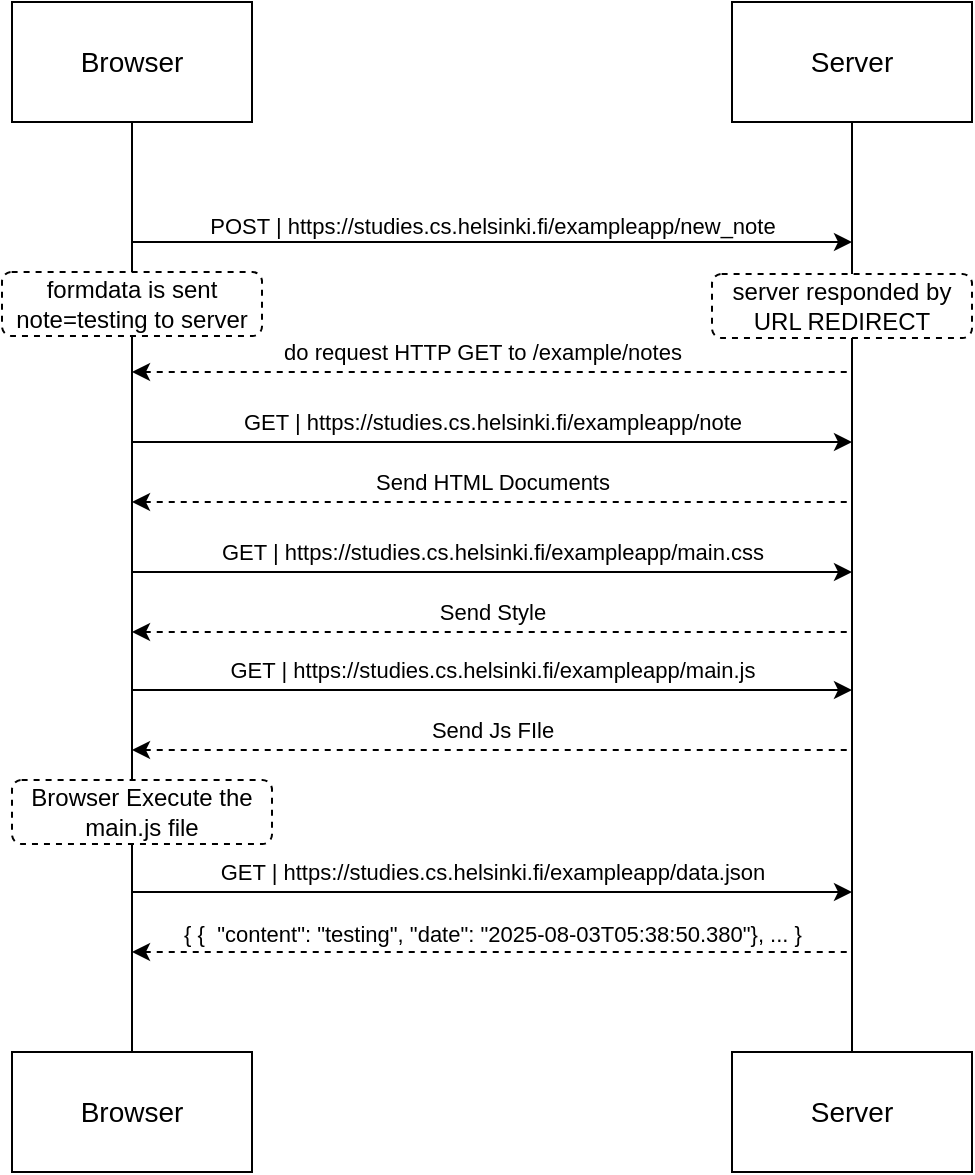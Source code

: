 <mxfile version="28.0.7" pages="3">
  <diagram name="0.4 New Note Diagram" id="aiTE7f1lpPrs8QJK_Uxy">
    <mxGraphModel dx="644" dy="331" grid="1" gridSize="10" guides="1" tooltips="1" connect="1" arrows="1" fold="1" page="1" pageScale="1" pageWidth="850" pageHeight="1100" math="0" shadow="0">
      <root>
        <mxCell id="0" />
        <mxCell id="1" parent="0" />
        <mxCell id="mQdR4j9V63J5yDkNijAJ-18" style="rounded=0;orthogonalLoop=1;jettySize=auto;html=1;strokeColor=default;curved=0;endArrow=none;endFill=0;" edge="1" parent="1" source="mQdR4j9V63J5yDkNijAJ-13" target="mQdR4j9V63J5yDkNijAJ-16">
          <mxGeometry relative="1" as="geometry" />
        </mxCell>
        <mxCell id="mQdR4j9V63J5yDkNijAJ-13" value="Browser" style="rounded=0;whiteSpace=wrap;html=1;fontStyle=0;fontSize=14;" vertex="1" parent="1">
          <mxGeometry x="50" y="40" width="120" height="60" as="geometry" />
        </mxCell>
        <mxCell id="mQdR4j9V63J5yDkNijAJ-14" value="Server" style="rounded=0;whiteSpace=wrap;html=1;fontStyle=0;fontSize=14;" vertex="1" parent="1">
          <mxGeometry x="410" y="40" width="120" height="60" as="geometry" />
        </mxCell>
        <mxCell id="mQdR4j9V63J5yDkNijAJ-16" value="Browser" style="rounded=0;whiteSpace=wrap;html=1;fontStyle=0;fontSize=14;" vertex="1" parent="1">
          <mxGeometry x="50" y="565" width="120" height="60" as="geometry" />
        </mxCell>
        <mxCell id="mQdR4j9V63J5yDkNijAJ-17" value="Server" style="rounded=0;whiteSpace=wrap;html=1;fontStyle=0;fontSize=14;" vertex="1" parent="1">
          <mxGeometry x="410" y="565" width="120" height="60" as="geometry" />
        </mxCell>
        <mxCell id="mQdR4j9V63J5yDkNijAJ-20" style="rounded=0;orthogonalLoop=1;jettySize=auto;html=1;strokeColor=default;curved=0;endArrow=none;endFill=0;exitX=0.5;exitY=1;exitDx=0;exitDy=0;entryX=0.5;entryY=0;entryDx=0;entryDy=0;" edge="1" parent="1" source="mQdR4j9V63J5yDkNijAJ-14" target="mQdR4j9V63J5yDkNijAJ-17">
          <mxGeometry relative="1" as="geometry">
            <mxPoint x="370" y="210" as="sourcePoint" />
            <mxPoint x="370" y="600" as="targetPoint" />
          </mxGeometry>
        </mxCell>
        <mxCell id="mQdR4j9V63J5yDkNijAJ-23" value="" style="endArrow=classic;html=1;rounded=0;" edge="1" parent="1">
          <mxGeometry width="50" height="50" relative="1" as="geometry">
            <mxPoint x="110" y="160" as="sourcePoint" />
            <mxPoint x="470" y="160" as="targetPoint" />
          </mxGeometry>
        </mxCell>
        <mxCell id="mQdR4j9V63J5yDkNijAJ-25" value="&lt;p&gt;&lt;font face=&quot;Helvetica&quot; style=&quot;color: rgb(0, 0, 0);&quot;&gt;POST |&amp;nbsp;&lt;span style=&quot;text-align: start; text-wrap-mode: wrap;&quot;&gt;https://studies.cs.helsinki.fi/exampleapp/new_note&lt;/span&gt;&lt;/font&gt;&lt;/p&gt;" style="text;html=1;align=center;verticalAlign=middle;resizable=0;points=[];autosize=1;strokeColor=none;fillColor=none;fontSize=11;" vertex="1" parent="1">
          <mxGeometry x="135" y="127" width="310" height="50" as="geometry" />
        </mxCell>
        <mxCell id="mQdR4j9V63J5yDkNijAJ-27" value="formdata is sent note=testing to server" style="rounded=1;whiteSpace=wrap;html=1;dashed=1;" vertex="1" parent="1">
          <mxGeometry x="45" y="175" width="130" height="32" as="geometry" />
        </mxCell>
        <mxCell id="mQdR4j9V63J5yDkNijAJ-28" value="" style="endArrow=classic;html=1;rounded=0;endFill=1;startArrow=none;startFill=0;" edge="1" parent="1">
          <mxGeometry width="50" height="50" relative="1" as="geometry">
            <mxPoint x="110" y="260" as="sourcePoint" />
            <mxPoint x="470" y="260" as="targetPoint" />
          </mxGeometry>
        </mxCell>
        <mxCell id="mQdR4j9V63J5yDkNijAJ-29" value="&lt;p&gt;&lt;font face=&quot;Helvetica&quot; style=&quot;color: rgb(0, 0, 0);&quot;&gt;GET |&amp;nbsp;&lt;span style=&quot;text-align: start; text-wrap-mode: wrap;&quot;&gt;https://studies.cs.helsinki.fi/exampleapp/note&lt;/span&gt;&lt;/font&gt;&lt;/p&gt;" style="text;html=1;align=center;verticalAlign=middle;resizable=0;points=[];autosize=1;strokeColor=none;fillColor=none;fontSize=11;" vertex="1" parent="1">
          <mxGeometry x="155" y="225" width="270" height="50" as="geometry" />
        </mxCell>
        <mxCell id="mQdR4j9V63J5yDkNijAJ-30" value="" style="endArrow=none;html=1;rounded=0;endFill=0;startArrow=classic;startFill=1;dashed=1;" edge="1" parent="1">
          <mxGeometry width="50" height="50" relative="1" as="geometry">
            <mxPoint x="110" y="290" as="sourcePoint" />
            <mxPoint x="470" y="290" as="targetPoint" />
          </mxGeometry>
        </mxCell>
        <mxCell id="mQdR4j9V63J5yDkNijAJ-31" value="&lt;p&gt;Send HTML Documents&lt;/p&gt;" style="text;html=1;align=center;verticalAlign=middle;resizable=0;points=[];autosize=1;strokeColor=none;fillColor=none;fontSize=11;" vertex="1" parent="1">
          <mxGeometry x="220" y="255" width="140" height="50" as="geometry" />
        </mxCell>
        <mxCell id="mQdR4j9V63J5yDkNijAJ-32" value="" style="endArrow=classic;html=1;rounded=0;endFill=1;startArrow=none;startFill=0;" edge="1" parent="1">
          <mxGeometry width="50" height="50" relative="1" as="geometry">
            <mxPoint x="110" y="325" as="sourcePoint" />
            <mxPoint x="470" y="325" as="targetPoint" />
          </mxGeometry>
        </mxCell>
        <mxCell id="mQdR4j9V63J5yDkNijAJ-33" value="&lt;p&gt;&lt;font face=&quot;Helvetica&quot; style=&quot;color: rgb(0, 0, 0);&quot;&gt;GET |&amp;nbsp;&lt;span style=&quot;text-align: start; text-wrap-mode: wrap;&quot;&gt;https://studies.cs.helsinki.fi/exampleapp/main.css&lt;/span&gt;&lt;/font&gt;&lt;/p&gt;" style="text;html=1;align=center;verticalAlign=middle;resizable=0;points=[];autosize=1;strokeColor=none;fillColor=none;fontSize=11;" vertex="1" parent="1">
          <mxGeometry x="145" y="290" width="290" height="50" as="geometry" />
        </mxCell>
        <mxCell id="mQdR4j9V63J5yDkNijAJ-34" value="" style="endArrow=none;html=1;rounded=0;endFill=0;startArrow=classic;startFill=1;dashed=1;" edge="1" parent="1">
          <mxGeometry width="50" height="50" relative="1" as="geometry">
            <mxPoint x="110" y="355" as="sourcePoint" />
            <mxPoint x="470" y="355" as="targetPoint" />
          </mxGeometry>
        </mxCell>
        <mxCell id="mQdR4j9V63J5yDkNijAJ-35" value="&lt;p&gt;Send Style&lt;/p&gt;" style="text;html=1;align=center;verticalAlign=middle;resizable=0;points=[];autosize=1;strokeColor=none;fillColor=none;fontSize=11;" vertex="1" parent="1">
          <mxGeometry x="250" y="320" width="80" height="50" as="geometry" />
        </mxCell>
        <mxCell id="mQdR4j9V63J5yDkNijAJ-36" value="" style="endArrow=none;html=1;rounded=0;endFill=0;startArrow=classic;startFill=1;dashed=1;" edge="1" parent="1">
          <mxGeometry width="50" height="50" relative="1" as="geometry">
            <mxPoint x="110" y="225" as="sourcePoint" />
            <mxPoint x="470" y="225" as="targetPoint" />
          </mxGeometry>
        </mxCell>
        <mxCell id="mQdR4j9V63J5yDkNijAJ-37" value="server responded by URL REDIRECT" style="rounded=1;whiteSpace=wrap;html=1;dashed=1;" vertex="1" parent="1">
          <mxGeometry x="400" y="176" width="130" height="32" as="geometry" />
        </mxCell>
        <mxCell id="mQdR4j9V63J5yDkNijAJ-38" value="&lt;p&gt;do request HTTP GET to /example/notes&lt;/p&gt;" style="text;html=1;align=center;verticalAlign=middle;resizable=0;points=[];autosize=1;strokeColor=none;fillColor=none;fontSize=11;" vertex="1" parent="1">
          <mxGeometry x="175" y="190" width="220" height="50" as="geometry" />
        </mxCell>
        <mxCell id="mQdR4j9V63J5yDkNijAJ-41" value="" style="endArrow=classic;html=1;rounded=0;endFill=1;startArrow=none;startFill=0;" edge="1" parent="1">
          <mxGeometry width="50" height="50" relative="1" as="geometry">
            <mxPoint x="110" y="384" as="sourcePoint" />
            <mxPoint x="470" y="384" as="targetPoint" />
          </mxGeometry>
        </mxCell>
        <mxCell id="mQdR4j9V63J5yDkNijAJ-42" value="&lt;p&gt;&lt;font face=&quot;Helvetica&quot; style=&quot;color: rgb(0, 0, 0);&quot;&gt;GET |&amp;nbsp;&lt;span style=&quot;text-align: start; text-wrap-mode: wrap;&quot;&gt;https://studies.cs.helsinki.fi/exampleapp/main.js&lt;/span&gt;&lt;/font&gt;&lt;/p&gt;" style="text;html=1;align=center;verticalAlign=middle;resizable=0;points=[];autosize=1;strokeColor=none;fillColor=none;fontSize=11;" vertex="1" parent="1">
          <mxGeometry x="145" y="349" width="290" height="50" as="geometry" />
        </mxCell>
        <mxCell id="mQdR4j9V63J5yDkNijAJ-43" value="" style="endArrow=none;html=1;rounded=0;endFill=0;startArrow=classic;startFill=1;dashed=1;" edge="1" parent="1">
          <mxGeometry width="50" height="50" relative="1" as="geometry">
            <mxPoint x="110" y="414" as="sourcePoint" />
            <mxPoint x="470" y="414" as="targetPoint" />
          </mxGeometry>
        </mxCell>
        <mxCell id="mQdR4j9V63J5yDkNijAJ-44" value="&lt;p&gt;Send Js FIle&lt;/p&gt;" style="text;html=1;align=center;verticalAlign=middle;resizable=0;points=[];autosize=1;strokeColor=none;fillColor=none;fontSize=11;" vertex="1" parent="1">
          <mxGeometry x="250" y="379" width="80" height="50" as="geometry" />
        </mxCell>
        <mxCell id="mQdR4j9V63J5yDkNijAJ-46" value="Browser Execute the main.js file" style="rounded=1;whiteSpace=wrap;html=1;dashed=1;" vertex="1" parent="1">
          <mxGeometry x="50" y="429" width="130" height="32" as="geometry" />
        </mxCell>
        <mxCell id="mQdR4j9V63J5yDkNijAJ-48" value="" style="endArrow=classic;html=1;rounded=0;endFill=1;startArrow=none;startFill=0;" edge="1" parent="1">
          <mxGeometry width="50" height="50" relative="1" as="geometry">
            <mxPoint x="110" y="485" as="sourcePoint" />
            <mxPoint x="470" y="485" as="targetPoint" />
          </mxGeometry>
        </mxCell>
        <mxCell id="mQdR4j9V63J5yDkNijAJ-49" value="&lt;p&gt;&lt;font face=&quot;Helvetica&quot; style=&quot;color: rgb(0, 0, 0);&quot;&gt;GET |&amp;nbsp;&lt;span style=&quot;text-align: start; text-wrap-mode: wrap;&quot;&gt;https://studies.cs.helsinki.fi/exampleapp/data.json&lt;/span&gt;&lt;/font&gt;&lt;/p&gt;" style="text;html=1;align=center;verticalAlign=middle;resizable=0;points=[];autosize=1;strokeColor=none;fillColor=none;fontSize=11;" vertex="1" parent="1">
          <mxGeometry x="140" y="450" width="300" height="50" as="geometry" />
        </mxCell>
        <mxCell id="mQdR4j9V63J5yDkNijAJ-50" value="" style="endArrow=none;html=1;rounded=0;endFill=0;startArrow=classic;startFill=1;dashed=1;" edge="1" parent="1">
          <mxGeometry width="50" height="50" relative="1" as="geometry">
            <mxPoint x="110" y="515" as="sourcePoint" />
            <mxPoint x="470" y="515" as="targetPoint" />
          </mxGeometry>
        </mxCell>
        <mxCell id="mQdR4j9V63J5yDkNijAJ-51" value="&lt;p&gt;{&lt;span style=&quot;background-color: transparent; color: light-dark(rgb(0, 0, 0), rgb(255, 255, 255));&quot;&gt;&amp;nbsp;{&amp;nbsp; &quot;content&quot;: &quot;testing&quot;,&lt;/span&gt;&lt;span style=&quot;background-color: transparent; color: light-dark(rgb(0, 0, 0), rgb(255, 255, 255));&quot;&gt;&amp;nbsp;&quot;date&quot;: &quot;2025-08-03T05:38:50.380&quot;}, ...&amp;nbsp;&lt;/span&gt;&lt;span style=&quot;background-color: transparent; color: light-dark(rgb(0, 0, 0), rgb(255, 255, 255));&quot;&gt;}&lt;/span&gt;&lt;/p&gt;" style="text;html=1;align=center;verticalAlign=middle;resizable=0;points=[];autosize=1;strokeColor=none;fillColor=none;fontSize=11;" vertex="1" parent="1">
          <mxGeometry x="125" y="481" width="330" height="50" as="geometry" />
        </mxCell>
      </root>
    </mxGraphModel>
  </diagram>
  <diagram id="tO_V_lpXcOPIFBzPiuXq" name="0.5 SPA Diagram">
    <mxGraphModel dx="1002" dy="516" grid="1" gridSize="10" guides="1" tooltips="1" connect="1" arrows="1" fold="1" page="1" pageScale="1" pageWidth="850" pageHeight="1100" math="0" shadow="0">
      <root>
        <mxCell id="0" />
        <mxCell id="1" parent="0" />
        <mxCell id="bCNvNHfwRubZ2dHeR_Bu-1" style="rounded=0;orthogonalLoop=1;jettySize=auto;html=1;strokeColor=default;curved=0;endArrow=none;endFill=0;" edge="1" parent="1" source="bCNvNHfwRubZ2dHeR_Bu-2" target="bCNvNHfwRubZ2dHeR_Bu-4">
          <mxGeometry relative="1" as="geometry" />
        </mxCell>
        <mxCell id="bCNvNHfwRubZ2dHeR_Bu-2" value="Browser" style="rounded=0;whiteSpace=wrap;html=1;fontStyle=0;fontSize=14;" vertex="1" parent="1">
          <mxGeometry x="485" y="255" width="120" height="60" as="geometry" />
        </mxCell>
        <mxCell id="bCNvNHfwRubZ2dHeR_Bu-3" value="Server" style="rounded=0;whiteSpace=wrap;html=1;fontStyle=0;fontSize=14;" vertex="1" parent="1">
          <mxGeometry x="845" y="255" width="120" height="60" as="geometry" />
        </mxCell>
        <mxCell id="bCNvNHfwRubZ2dHeR_Bu-4" value="Browser" style="rounded=0;whiteSpace=wrap;html=1;fontStyle=0;fontSize=14;" vertex="1" parent="1">
          <mxGeometry x="485" y="655" width="120" height="60" as="geometry" />
        </mxCell>
        <mxCell id="bCNvNHfwRubZ2dHeR_Bu-5" value="Server" style="rounded=0;whiteSpace=wrap;html=1;fontStyle=0;fontSize=14;" vertex="1" parent="1">
          <mxGeometry x="845" y="655" width="120" height="60" as="geometry" />
        </mxCell>
        <mxCell id="bCNvNHfwRubZ2dHeR_Bu-6" style="rounded=0;orthogonalLoop=1;jettySize=auto;html=1;strokeColor=default;curved=0;endArrow=none;endFill=0;exitX=0.5;exitY=1;exitDx=0;exitDy=0;entryX=0.5;entryY=0;entryDx=0;entryDy=0;" edge="1" parent="1" source="bCNvNHfwRubZ2dHeR_Bu-3" target="bCNvNHfwRubZ2dHeR_Bu-5">
          <mxGeometry relative="1" as="geometry">
            <mxPoint x="805" y="300" as="sourcePoint" />
            <mxPoint x="805" y="690" as="targetPoint" />
          </mxGeometry>
        </mxCell>
        <mxCell id="bCNvNHfwRubZ2dHeR_Bu-10" value="" style="endArrow=classic;html=1;rounded=0;endFill=1;startArrow=none;startFill=0;" edge="1" parent="1">
          <mxGeometry width="50" height="50" relative="1" as="geometry">
            <mxPoint x="545" y="350" as="sourcePoint" />
            <mxPoint x="905" y="350" as="targetPoint" />
          </mxGeometry>
        </mxCell>
        <mxCell id="bCNvNHfwRubZ2dHeR_Bu-11" value="&lt;p&gt;&lt;font face=&quot;Helvetica&quot; style=&quot;color: rgb(0, 0, 0);&quot;&gt;GET |&amp;nbsp;&lt;span style=&quot;text-align: start; text-wrap-mode: wrap;&quot;&gt;https://studies.cs.helsinki.fi/exampleapp/spa&lt;/span&gt;&lt;/font&gt;&lt;/p&gt;" style="text;html=1;align=center;verticalAlign=middle;resizable=0;points=[];autosize=1;strokeColor=none;fillColor=none;fontSize=11;" vertex="1" parent="1">
          <mxGeometry x="590" y="315" width="270" height="50" as="geometry" />
        </mxCell>
        <mxCell id="bCNvNHfwRubZ2dHeR_Bu-12" value="" style="endArrow=none;html=1;rounded=0;endFill=0;startArrow=classic;startFill=1;dashed=1;" edge="1" parent="1">
          <mxGeometry width="50" height="50" relative="1" as="geometry">
            <mxPoint x="545" y="380" as="sourcePoint" />
            <mxPoint x="905" y="380" as="targetPoint" />
          </mxGeometry>
        </mxCell>
        <mxCell id="bCNvNHfwRubZ2dHeR_Bu-13" value="&lt;p&gt;Send HTML Documents&lt;/p&gt;" style="text;html=1;align=center;verticalAlign=middle;resizable=0;points=[];autosize=1;strokeColor=none;fillColor=none;fontSize=11;" vertex="1" parent="1">
          <mxGeometry x="655" y="345" width="140" height="50" as="geometry" />
        </mxCell>
        <mxCell id="bCNvNHfwRubZ2dHeR_Bu-14" value="" style="endArrow=classic;html=1;rounded=0;endFill=1;startArrow=none;startFill=0;" edge="1" parent="1">
          <mxGeometry width="50" height="50" relative="1" as="geometry">
            <mxPoint x="545" y="415" as="sourcePoint" />
            <mxPoint x="905" y="415" as="targetPoint" />
          </mxGeometry>
        </mxCell>
        <mxCell id="bCNvNHfwRubZ2dHeR_Bu-15" value="&lt;p&gt;&lt;font face=&quot;Helvetica&quot; style=&quot;color: rgb(0, 0, 0);&quot;&gt;GET |&amp;nbsp;&lt;span style=&quot;text-align: start; text-wrap-mode: wrap;&quot;&gt;https://studies.cs.helsinki.fi/exampleapp/main.css&lt;/span&gt;&lt;/font&gt;&lt;/p&gt;" style="text;html=1;align=center;verticalAlign=middle;resizable=0;points=[];autosize=1;strokeColor=none;fillColor=none;fontSize=11;" vertex="1" parent="1">
          <mxGeometry x="580" y="380" width="290" height="50" as="geometry" />
        </mxCell>
        <mxCell id="bCNvNHfwRubZ2dHeR_Bu-16" value="" style="endArrow=none;html=1;rounded=0;endFill=0;startArrow=classic;startFill=1;dashed=1;" edge="1" parent="1">
          <mxGeometry width="50" height="50" relative="1" as="geometry">
            <mxPoint x="545" y="445" as="sourcePoint" />
            <mxPoint x="905" y="445" as="targetPoint" />
          </mxGeometry>
        </mxCell>
        <mxCell id="bCNvNHfwRubZ2dHeR_Bu-17" value="&lt;p&gt;Send Style&amp;nbsp;&lt;/p&gt;" style="text;html=1;align=center;verticalAlign=middle;resizable=0;points=[];autosize=1;strokeColor=none;fillColor=none;fontSize=11;" vertex="1" parent="1">
          <mxGeometry x="685" y="410" width="80" height="50" as="geometry" />
        </mxCell>
        <mxCell id="bCNvNHfwRubZ2dHeR_Bu-21" value="" style="endArrow=classic;html=1;rounded=0;endFill=1;startArrow=none;startFill=0;" edge="1" parent="1">
          <mxGeometry width="50" height="50" relative="1" as="geometry">
            <mxPoint x="545" y="474" as="sourcePoint" />
            <mxPoint x="905" y="474" as="targetPoint" />
          </mxGeometry>
        </mxCell>
        <mxCell id="bCNvNHfwRubZ2dHeR_Bu-22" value="&lt;p&gt;&lt;font face=&quot;Helvetica&quot; style=&quot;color: rgb(0, 0, 0);&quot;&gt;GET |&amp;nbsp;&lt;span style=&quot;text-align: start; text-wrap-mode: wrap;&quot;&gt;https://studies.cs.helsinki.fi/exampleapp/spa.js&lt;/span&gt;&lt;/font&gt;&lt;/p&gt;" style="text;html=1;align=center;verticalAlign=middle;resizable=0;points=[];autosize=1;strokeColor=none;fillColor=none;fontSize=11;" vertex="1" parent="1">
          <mxGeometry x="585" y="439" width="280" height="50" as="geometry" />
        </mxCell>
        <mxCell id="bCNvNHfwRubZ2dHeR_Bu-23" value="" style="endArrow=none;html=1;rounded=0;endFill=0;startArrow=classic;startFill=1;dashed=1;" edge="1" parent="1">
          <mxGeometry width="50" height="50" relative="1" as="geometry">
            <mxPoint x="545" y="504" as="sourcePoint" />
            <mxPoint x="905" y="504" as="targetPoint" />
          </mxGeometry>
        </mxCell>
        <mxCell id="bCNvNHfwRubZ2dHeR_Bu-24" value="&lt;p&gt;send spa.js&lt;/p&gt;" style="text;html=1;align=center;verticalAlign=middle;resizable=0;points=[];autosize=1;strokeColor=none;fillColor=none;fontSize=11;" vertex="1" parent="1">
          <mxGeometry x="685" y="469" width="80" height="50" as="geometry" />
        </mxCell>
        <mxCell id="bCNvNHfwRubZ2dHeR_Bu-25" value="Browser Execute the spa.js file" style="rounded=1;whiteSpace=wrap;html=1;dashed=1;" vertex="1" parent="1">
          <mxGeometry x="485" y="519" width="130" height="32" as="geometry" />
        </mxCell>
        <mxCell id="bCNvNHfwRubZ2dHeR_Bu-26" value="" style="endArrow=classic;html=1;rounded=0;endFill=1;startArrow=none;startFill=0;" edge="1" parent="1">
          <mxGeometry width="50" height="50" relative="1" as="geometry">
            <mxPoint x="545" y="575" as="sourcePoint" />
            <mxPoint x="905" y="575" as="targetPoint" />
          </mxGeometry>
        </mxCell>
        <mxCell id="bCNvNHfwRubZ2dHeR_Bu-27" value="&lt;p&gt;&lt;font face=&quot;Helvetica&quot; style=&quot;color: rgb(0, 0, 0);&quot;&gt;GET |&amp;nbsp;&lt;span style=&quot;text-align: start; text-wrap-mode: wrap;&quot;&gt;https://studies.cs.helsinki.fi/exampleapp/data.json&lt;/span&gt;&lt;/font&gt;&lt;/p&gt;" style="text;html=1;align=center;verticalAlign=middle;resizable=0;points=[];autosize=1;strokeColor=none;fillColor=none;fontSize=11;" vertex="1" parent="1">
          <mxGeometry x="575" y="540" width="300" height="50" as="geometry" />
        </mxCell>
        <mxCell id="bCNvNHfwRubZ2dHeR_Bu-28" value="" style="endArrow=none;html=1;rounded=0;endFill=0;startArrow=classic;startFill=1;dashed=1;" edge="1" parent="1">
          <mxGeometry width="50" height="50" relative="1" as="geometry">
            <mxPoint x="545" y="605" as="sourcePoint" />
            <mxPoint x="905" y="605" as="targetPoint" />
          </mxGeometry>
        </mxCell>
        <mxCell id="bCNvNHfwRubZ2dHeR_Bu-29" value="&lt;p&gt;{&lt;span style=&quot;background-color: transparent; color: light-dark(rgb(0, 0, 0), rgb(255, 255, 255));&quot;&gt;&amp;nbsp;{&amp;nbsp; &quot;content&quot;: &quot;sparequest&quot;,&lt;/span&gt;&lt;span style=&quot;background-color: transparent; color: light-dark(rgb(0, 0, 0), rgb(255, 255, 255));&quot;&gt;&amp;nbsp;&quot;date&quot;: &quot;2025-08-03T05:38:50.380&quot;}, ...&amp;nbsp;&lt;/span&gt;&lt;span style=&quot;background-color: transparent; color: light-dark(rgb(0, 0, 0), rgb(255, 255, 255));&quot;&gt;}&lt;/span&gt;&lt;/p&gt;" style="text;html=1;align=center;verticalAlign=middle;resizable=0;points=[];autosize=1;strokeColor=none;fillColor=none;fontSize=11;" vertex="1" parent="1">
          <mxGeometry x="556" y="571" width="350" height="50" as="geometry" />
        </mxCell>
      </root>
    </mxGraphModel>
  </diagram>
  <diagram id="iDApOiKq8Sndj8UtSEyC" name="0.6 New note SPA diagram">
    <mxGraphModel dx="902" dy="464" grid="1" gridSize="10" guides="1" tooltips="1" connect="1" arrows="1" fold="1" page="1" pageScale="1" pageWidth="850" pageHeight="1100" math="0" shadow="0">
      <root>
        <mxCell id="0" />
        <mxCell id="1" parent="0" />
        <mxCell id="KWcuLUXN3EMCNkSZ0Ah1-1" style="rounded=0;orthogonalLoop=1;jettySize=auto;html=1;strokeColor=default;curved=0;endArrow=none;endFill=0;" edge="1" parent="1" source="KWcuLUXN3EMCNkSZ0Ah1-2" target="KWcuLUXN3EMCNkSZ0Ah1-4">
          <mxGeometry relative="1" as="geometry" />
        </mxCell>
        <mxCell id="KWcuLUXN3EMCNkSZ0Ah1-2" value="Browser" style="rounded=0;whiteSpace=wrap;html=1;fontStyle=0;fontSize=14;" vertex="1" parent="1">
          <mxGeometry x="250" y="390" width="120" height="60" as="geometry" />
        </mxCell>
        <mxCell id="KWcuLUXN3EMCNkSZ0Ah1-3" value="Server" style="rounded=0;whiteSpace=wrap;html=1;fontStyle=0;fontSize=14;" vertex="1" parent="1">
          <mxGeometry x="610" y="390" width="120" height="60" as="geometry" />
        </mxCell>
        <mxCell id="KWcuLUXN3EMCNkSZ0Ah1-4" value="Browser" style="rounded=0;whiteSpace=wrap;html=1;fontStyle=0;fontSize=14;" vertex="1" parent="1">
          <mxGeometry x="250" y="729" width="120" height="60" as="geometry" />
        </mxCell>
        <mxCell id="KWcuLUXN3EMCNkSZ0Ah1-5" value="Server" style="rounded=0;whiteSpace=wrap;html=1;fontStyle=0;fontSize=14;" vertex="1" parent="1">
          <mxGeometry x="610" y="729" width="120" height="60" as="geometry" />
        </mxCell>
        <mxCell id="KWcuLUXN3EMCNkSZ0Ah1-6" style="rounded=0;orthogonalLoop=1;jettySize=auto;html=1;strokeColor=default;curved=0;endArrow=none;endFill=0;exitX=0.5;exitY=1;exitDx=0;exitDy=0;entryX=0.5;entryY=0;entryDx=0;entryDy=0;" edge="1" parent="1" source="KWcuLUXN3EMCNkSZ0Ah1-3" target="KWcuLUXN3EMCNkSZ0Ah1-5">
          <mxGeometry relative="1" as="geometry">
            <mxPoint x="570" y="435" as="sourcePoint" />
            <mxPoint x="570" y="825" as="targetPoint" />
          </mxGeometry>
        </mxCell>
        <mxCell id="KWcuLUXN3EMCNkSZ0Ah1-7" value="" style="endArrow=classic;html=1;rounded=0;endFill=1;startArrow=none;startFill=0;" edge="1" parent="1">
          <mxGeometry width="50" height="50" relative="1" as="geometry">
            <mxPoint x="310" y="485" as="sourcePoint" />
            <mxPoint x="670" y="485" as="targetPoint" />
          </mxGeometry>
        </mxCell>
        <mxCell id="KWcuLUXN3EMCNkSZ0Ah1-8" value="&lt;p&gt;&lt;font face=&quot;Helvetica&quot; style=&quot;color: rgb(0, 0, 0);&quot;&gt;POST |&amp;nbsp;&lt;span style=&quot;text-align: start; text-wrap-mode: wrap;&quot;&gt;https://studies.cs.helsinki.fi/exampleapp/new_note_spa&lt;/span&gt;&lt;/font&gt;&lt;/p&gt;" style="text;html=1;align=center;verticalAlign=middle;resizable=0;points=[];autosize=1;strokeColor=none;fillColor=none;fontSize=11;" vertex="1" parent="1">
          <mxGeometry x="325" y="450" width="330" height="50" as="geometry" />
        </mxCell>
        <mxCell id="KWcuLUXN3EMCNkSZ0Ah1-9" value="" style="endArrow=none;html=1;rounded=0;endFill=0;startArrow=classic;startFill=1;dashed=1;" edge="1" parent="1">
          <mxGeometry width="50" height="50" relative="1" as="geometry">
            <mxPoint x="310" y="597" as="sourcePoint" />
            <mxPoint x="670" y="597" as="targetPoint" />
          </mxGeometry>
        </mxCell>
        <mxCell id="KWcuLUXN3EMCNkSZ0Ah1-10" value="&lt;p&gt;{&quot;message&quot;:&quot;note created&quot;}&lt;/p&gt;" style="text;html=1;align=center;verticalAlign=middle;resizable=0;points=[];autosize=1;strokeColor=none;fillColor=none;fontSize=11;" vertex="1" parent="1">
          <mxGeometry x="410" y="562" width="160" height="50" as="geometry" />
        </mxCell>
        <mxCell id="KWcuLUXN3EMCNkSZ0Ah1-19" value="&lt;div&gt;&lt;div&gt;{&lt;span style=&quot;background-color: transparent; color: light-dark(rgb(0, 0, 0), rgb(255, 255, 255));&quot;&gt;&quot;content&quot;: &quot;testing&quot;,&amp;nbsp;&lt;/span&gt;&lt;span style=&quot;background-color: transparent; color: light-dark(rgb(0, 0, 0), rgb(255, 255, 255));&quot;&gt;&quot;date&quot;: &quot;2025-08-02T23:27:56.721Z&quot;&lt;/span&gt;&lt;span style=&quot;background-color: transparent; color: light-dark(rgb(0, 0, 0), rgb(255, 255, 255));&quot;&gt;}&lt;/span&gt;&lt;/div&gt;&lt;/div&gt;" style="rounded=1;whiteSpace=wrap;html=1;dashed=1;" vertex="1" parent="1">
          <mxGeometry x="147.5" y="510" width="325" height="40" as="geometry" />
        </mxCell>
        <mxCell id="KWcuLUXN3EMCNkSZ0Ah1-24" value="&lt;div&gt;&lt;div&gt;browser executes the renrender the ul notes&lt;/div&gt;&lt;/div&gt;" style="rounded=1;whiteSpace=wrap;html=1;dashed=1;" vertex="1" parent="1">
          <mxGeometry x="223.75" y="630" width="172.5" height="40" as="geometry" />
        </mxCell>
      </root>
    </mxGraphModel>
  </diagram>
</mxfile>
